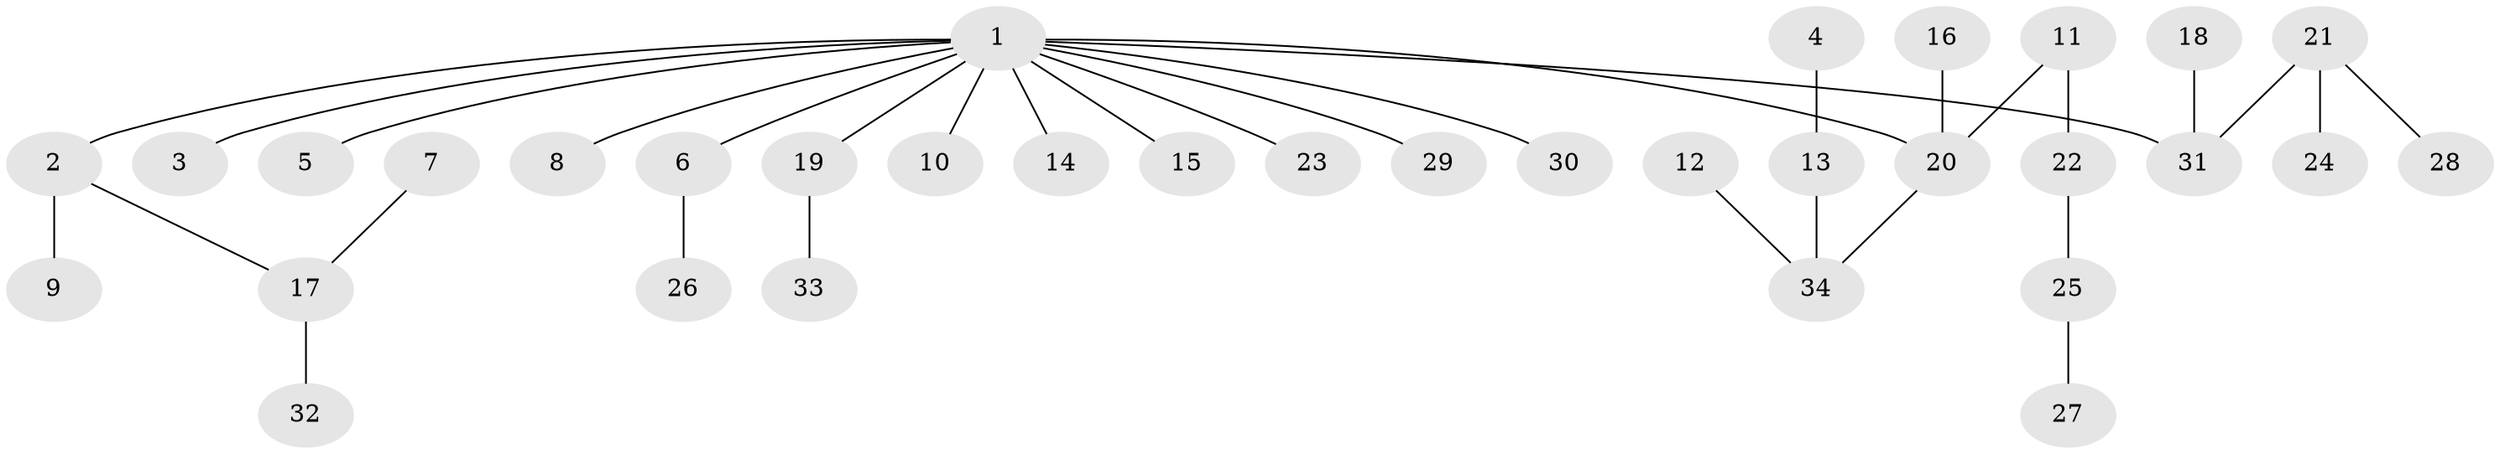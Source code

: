 // original degree distribution, {7: 0.014925373134328358, 5: 0.04477611940298507, 4: 0.07462686567164178, 3: 0.11940298507462686, 2: 0.23880597014925373, 1: 0.5074626865671642}
// Generated by graph-tools (version 1.1) at 2025/26/03/09/25 03:26:28]
// undirected, 34 vertices, 33 edges
graph export_dot {
graph [start="1"]
  node [color=gray90,style=filled];
  1;
  2;
  3;
  4;
  5;
  6;
  7;
  8;
  9;
  10;
  11;
  12;
  13;
  14;
  15;
  16;
  17;
  18;
  19;
  20;
  21;
  22;
  23;
  24;
  25;
  26;
  27;
  28;
  29;
  30;
  31;
  32;
  33;
  34;
  1 -- 2 [weight=1.0];
  1 -- 3 [weight=1.0];
  1 -- 5 [weight=1.0];
  1 -- 6 [weight=1.0];
  1 -- 8 [weight=1.0];
  1 -- 10 [weight=1.0];
  1 -- 14 [weight=1.0];
  1 -- 15 [weight=1.0];
  1 -- 19 [weight=1.0];
  1 -- 20 [weight=1.0];
  1 -- 23 [weight=1.0];
  1 -- 29 [weight=1.0];
  1 -- 30 [weight=1.0];
  1 -- 31 [weight=1.0];
  2 -- 9 [weight=1.0];
  2 -- 17 [weight=1.0];
  4 -- 13 [weight=1.0];
  6 -- 26 [weight=1.0];
  7 -- 17 [weight=1.0];
  11 -- 20 [weight=1.0];
  11 -- 22 [weight=1.0];
  12 -- 34 [weight=1.0];
  13 -- 34 [weight=1.0];
  16 -- 20 [weight=1.0];
  17 -- 32 [weight=1.0];
  18 -- 31 [weight=1.0];
  19 -- 33 [weight=1.0];
  20 -- 34 [weight=1.0];
  21 -- 24 [weight=1.0];
  21 -- 28 [weight=1.0];
  21 -- 31 [weight=1.0];
  22 -- 25 [weight=1.0];
  25 -- 27 [weight=1.0];
}
